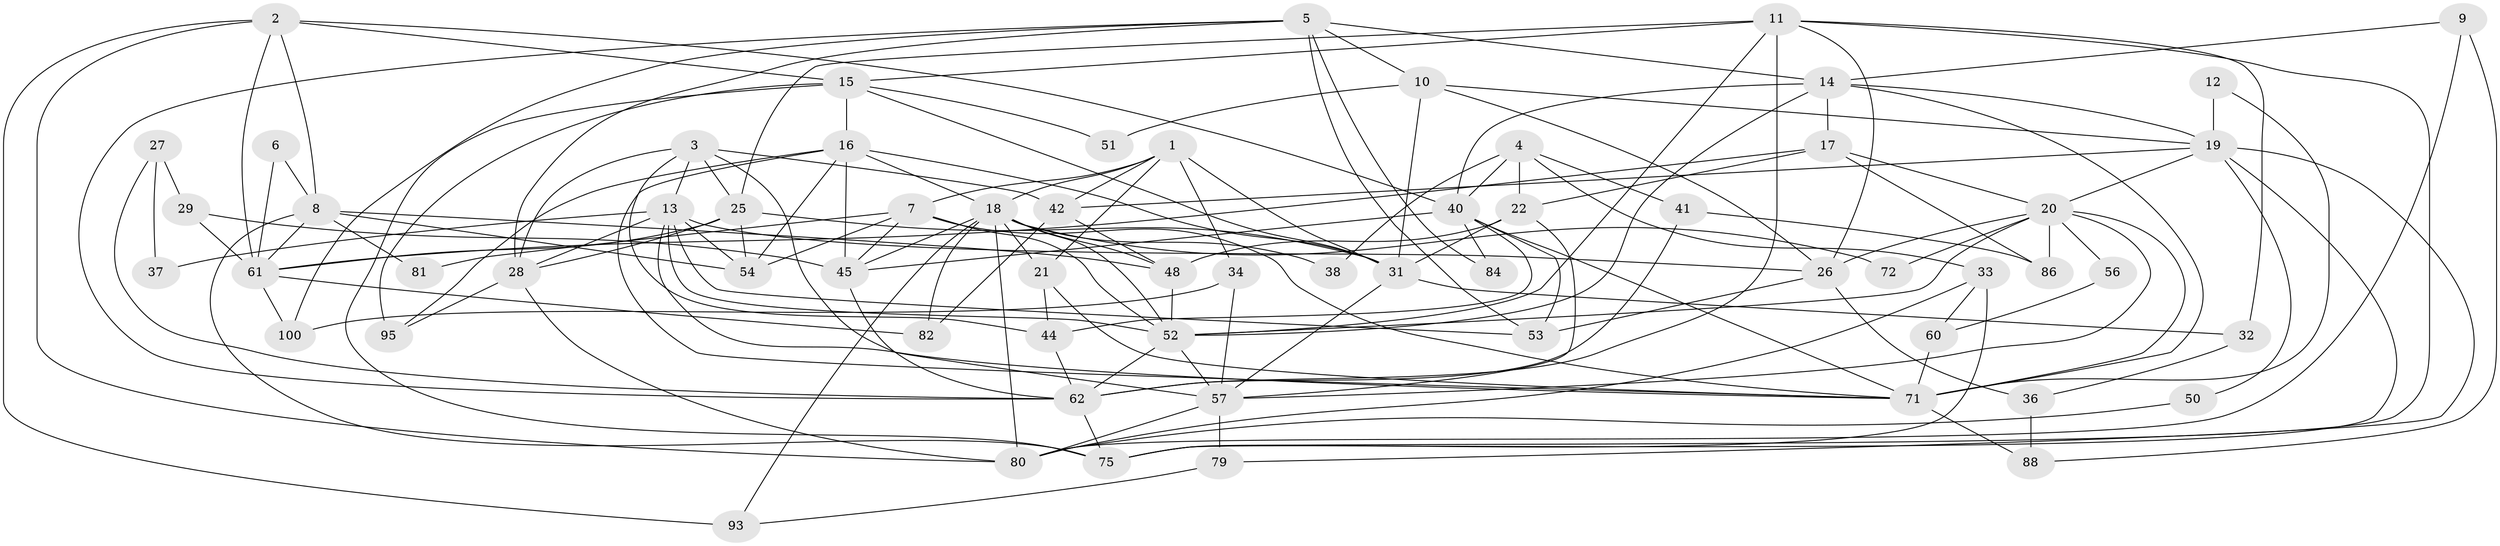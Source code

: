 // original degree distribution, {3: 0.25, 4: 0.28, 5: 0.22, 2: 0.13, 7: 0.05, 6: 0.07}
// Generated by graph-tools (version 1.1) at 2025/11/02/21/25 10:11:14]
// undirected, 63 vertices, 157 edges
graph export_dot {
graph [start="1"]
  node [color=gray90,style=filled];
  1 [super="+49"];
  2 [super="+92"];
  3 [super="+46"];
  4 [super="+98"];
  5 [super="+64"];
  6;
  7 [super="+70"];
  8 [super="+78"];
  9;
  10 [super="+24"];
  11 [super="+30"];
  12;
  13 [super="+47"];
  14 [super="+90"];
  15 [super="+77"];
  16 [super="+35"];
  17 [super="+23"];
  18 [super="+74"];
  19 [super="+55"];
  20 [super="+73"];
  21 [super="+63"];
  22 [super="+65"];
  25 [super="+87"];
  26 [super="+85"];
  27;
  28 [super="+68"];
  29 [super="+43"];
  31 [super="+96"];
  32;
  33;
  34;
  36 [super="+39"];
  37;
  38;
  40 [super="+83"];
  41;
  42 [super="+67"];
  44 [super="+99"];
  45 [super="+94"];
  48 [super="+66"];
  50;
  51;
  52 [super="+58"];
  53;
  54 [super="+59"];
  56;
  57 [super="+69"];
  60;
  61 [super="+91"];
  62 [super="+89"];
  71 [super="+76"];
  72;
  75;
  79;
  80 [super="+97"];
  81;
  82;
  84;
  86;
  88;
  93;
  95;
  100;
  1 -- 18;
  1 -- 42;
  1 -- 34;
  1 -- 7;
  1 -- 31;
  1 -- 21;
  2 -- 15;
  2 -- 93;
  2 -- 80;
  2 -- 40;
  2 -- 8;
  2 -- 61;
  3 -- 57;
  3 -- 42;
  3 -- 25;
  3 -- 28;
  3 -- 13;
  3 -- 44;
  4 -- 33;
  4 -- 41;
  4 -- 22;
  4 -- 40;
  4 -- 38;
  5 -- 62;
  5 -- 100;
  5 -- 28;
  5 -- 53;
  5 -- 84;
  5 -- 14;
  5 -- 10;
  6 -- 8;
  6 -- 61;
  7 -- 54 [weight=2];
  7 -- 81;
  7 -- 71;
  7 -- 52;
  7 -- 45;
  8 -- 75;
  8 -- 48;
  8 -- 81;
  8 -- 54;
  8 -- 61;
  9 -- 80;
  9 -- 14;
  9 -- 88;
  10 -- 31;
  10 -- 51;
  10 -- 26;
  10 -- 19;
  11 -- 62;
  11 -- 32;
  11 -- 75;
  11 -- 52;
  11 -- 26;
  11 -- 25;
  11 -- 15;
  12 -- 19;
  12 -- 71;
  13 -- 52;
  13 -- 26;
  13 -- 37;
  13 -- 53;
  13 -- 71;
  13 -- 28;
  13 -- 54;
  14 -- 52 [weight=2];
  14 -- 71;
  14 -- 40;
  14 -- 19;
  14 -- 17;
  15 -- 51;
  15 -- 31;
  15 -- 75;
  15 -- 95;
  15 -- 16;
  16 -- 45;
  16 -- 95;
  16 -- 31;
  16 -- 54;
  16 -- 18;
  16 -- 71;
  17 -- 86 [weight=2];
  17 -- 22;
  17 -- 20;
  17 -- 61;
  18 -- 93;
  18 -- 72;
  18 -- 82;
  18 -- 48;
  18 -- 80 [weight=2];
  18 -- 52;
  18 -- 38;
  18 -- 45;
  18 -- 21;
  19 -- 75;
  19 -- 50;
  19 -- 42;
  19 -- 20;
  19 -- 79;
  20 -- 56;
  20 -- 71;
  20 -- 52;
  20 -- 72;
  20 -- 86;
  20 -- 57;
  20 -- 26;
  21 -- 71;
  21 -- 44;
  22 -- 31;
  22 -- 57;
  22 -- 48;
  25 -- 61;
  25 -- 31;
  25 -- 54;
  25 -- 28;
  26 -- 53;
  26 -- 36 [weight=2];
  27 -- 62;
  27 -- 29 [weight=2];
  27 -- 37;
  28 -- 95;
  28 -- 80;
  29 -- 61;
  29 -- 45;
  31 -- 32;
  31 -- 57;
  32 -- 36;
  33 -- 75;
  33 -- 80;
  33 -- 60;
  34 -- 100;
  34 -- 57;
  36 -- 88;
  40 -- 45;
  40 -- 84;
  40 -- 53;
  40 -- 71;
  40 -- 44;
  41 -- 86;
  41 -- 62;
  42 -- 82;
  42 -- 48;
  44 -- 62;
  45 -- 62;
  48 -- 52;
  50 -- 80;
  52 -- 62;
  52 -- 57;
  56 -- 60;
  57 -- 80;
  57 -- 79;
  60 -- 71;
  61 -- 82;
  61 -- 100;
  62 -- 75;
  71 -- 88;
  79 -- 93;
}
